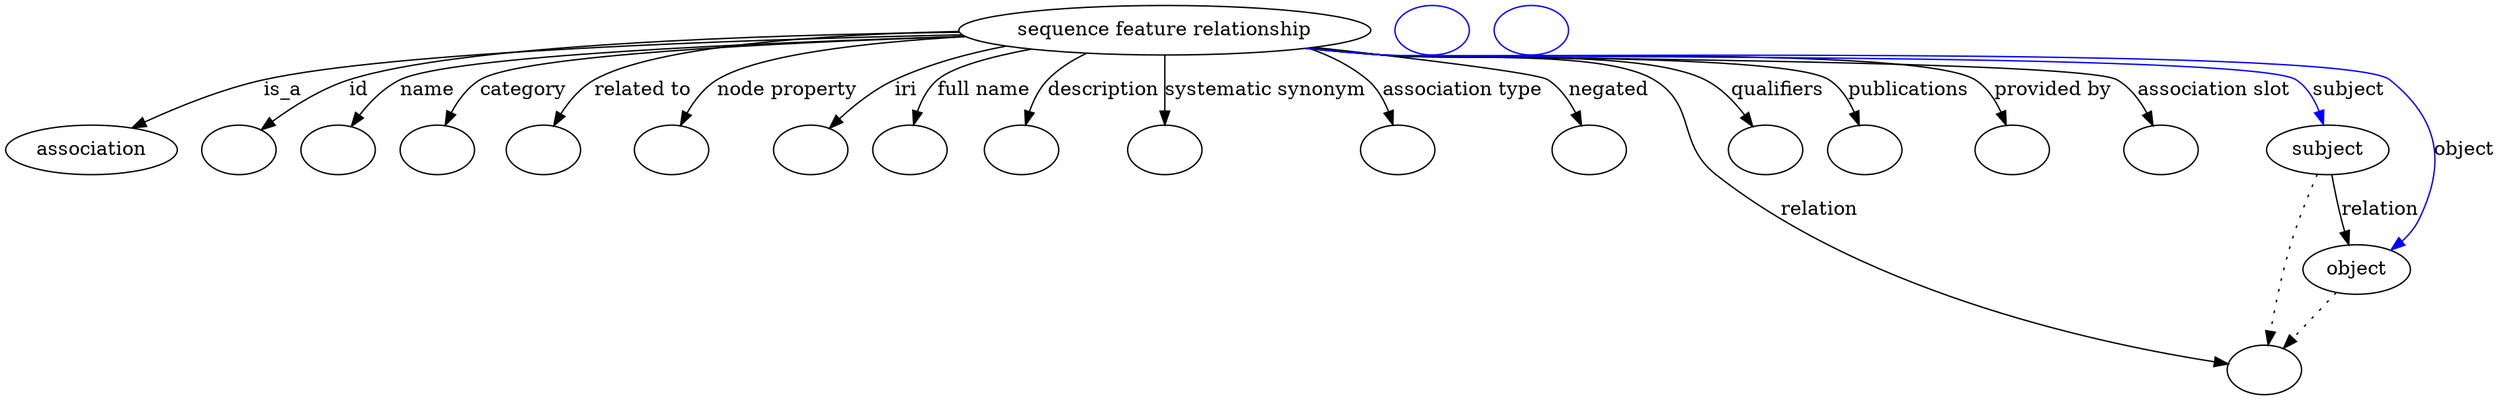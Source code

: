 digraph {
	graph [bb="0,0,1522.6,281"];
	node [label="\N"];
	"sequence feature relationship"	 [height=0.5,
		label="sequence feature relationship",
		pos="730.4,263",
		width=3.1453];
	association	 [height=0.5,
		pos="49.402,177",
		width=1.3723];
	"sequence feature relationship" -> association	 [label=is_a,
		lp="189.68,220",
		pos="e,78.951,191.51 618.82,259.76 482.19,255.08 258.92,244.97 177.85,227 146.67,220.09 113.09,206.8 88.091,195.65"];
	id	 [color=black,
		height=0.5,
		label="",
		pos="143.4,177",
		width=0.75];
	"sequence feature relationship" -> id	 [color=black,
		label=id,
		lp="245.85,220",
		pos="e,162.66,190.03 618.55,260.03 496.14,255.86 308.16,246.48 239.51,227 215.1,220.07 189.72,206.56 171.18,195.33",
		style=solid];
	name	 [color=black,
		height=0.5,
		label="",
		pos="215.4,177",
		width=0.75];
	"sequence feature relationship" -> name	 [color=black,
		label=name,
		lp="294.56,220",
		pos="e,229.98,192.62 622.08,257.64 498.73,251.03 310.18,239.15 279.08,227 263.55,220.93 248.74,209.75 237.32,199.5",
		style=solid];
	category	 [color=black,
		height=0.5,
		label="",
		pos="287.4,177",
		width=0.75];
	"sequence feature relationship" -> category	 [color=black,
		label=category,
		lp="353.5,220",
		pos="e,296.73,193.97 622.3,257.56 512.36,251.34 354.63,240.3 329.21,227 318.46,221.38 309.38,211.7 302.46,202.34",
		style=solid];
	"related to"	 [color=black,
		height=0.5,
		label="",
		pos="359.4,177",
		width=0.75];
	"sequence feature relationship" -> "related to"	 [color=black,
		label="related to",
		lp="422.64,220",
		pos="e,367.34,194.35 625.76,255.99 535.16,249.23 415.62,238.37 395.93,227 386.29,221.44 378.48,212.2 372.59,203.17",
		style=solid];
	"node property"	 [color=black,
		height=0.5,
		label="",
		pos="432.4,177",
		width=0.75];
	"sequence feature relationship" -> "node property"	 [color=black,
		label="node property",
		lp="505.47,220",
		pos="e,439.76,194.7 623.13,257.21 561.89,252.21 492.26,243.14 466.26,227 457.27,221.42 450.1,212.47 444.72,203.67",
		style=solid];
	iri	 [color=black,
		height=0.5,
		label="",
		pos="504.4,177",
		width=0.75];
	"sequence feature relationship" -> iri	 [color=black,
		label=iri,
		lp="578.62,220",
		pos="e,520.38,191.84 646.86,250.76 622.05,245.35 595.29,237.71 571.96,227 556.23,219.78 540.57,208.52 528.29,198.5",
		style=solid];
	"full name"	 [color=black,
		height=0.5,
		label="",
		pos="576.4,177",
		width=0.75];
	"sequence feature relationship" -> "full name"	 [color=black,
		label="full name",
		lp="626.03,220",
		pos="e,580.5,195.08 658.9,249.03 633.5,242.91 608.81,235.24 599.14,227 592.26,221.13 587.35,212.75 583.9,204.51",
		style=solid];
	description	 [color=black,
		height=0.5,
		label="",
		pos="648.4,177",
		width=0.75];
	"sequence feature relationship" -> description	 [color=black,
		label=description,
		lp="695.51,220",
		pos="e,650.74,195.26 687.96,246.21 679.14,241.13 670.6,234.77 664.19,227 659.04,220.75 655.56,212.8 653.22,205.09",
		style=solid];
	"systematic synonym"	 [color=black,
		height=0.5,
		label="",
		pos="730.4,177",
		width=0.75];
	"sequence feature relationship" -> "systematic synonym"	 [color=black,
		label="systematic synonym",
		lp="787.37,220",
		pos="e,730.4,195.21 730.4,244.76 730.4,233.36 730.4,218.43 730.4,205.49",
		style=solid];
	"association type"	 [color=black,
		height=0.5,
		label="",
		pos="867.4,177",
		width=0.75];
	"sequence feature relationship" -> "association type"	 [color=black,
		label="association type",
		lp="901.31,220",
		pos="e,863.48,194.95 805.83,249.51 820.17,244.28 834.18,237.04 845.4,227 852.03,221.07 856.76,212.76 860.09,204.63",
		style=solid];
	negated	 [color=black,
		height=0.5,
		label="",
		pos="980.4,177",
		width=0.75];
	"sequence feature relationship" -> negated	 [color=black,
		label=negated,
		lp="986.17,220",
		pos="e,974.32,194.56 812.01,250.45 873.38,240.89 947.42,229.02 950.4,227 958.77,221.32 965.17,212.46 969.87,203.77",
		style=solid];
	relation	 [color=black,
		height=0.5,
		label="",
		pos="1380.4,18",
		width=0.75];
	"sequence feature relationship" -> relation	 [color=black,
		label=relation,
		lp="1121.8,134",
		pos="e,1354.8,23.967 812.38,250.51 825.74,248.59 839.45,246.68 852.4,245 887.88,240.39 981.79,245.52 1012.4,227 1043.6,208.11 1030.4,\
182.35 1058.4,159 1147.5,84.829 1281.6,43.104 1344.9,26.507",
		style=solid];
	qualifiers	 [color=black,
		height=0.5,
		label="",
		pos="1094.4,177",
		width=0.75];
	"sequence feature relationship" -> qualifiers	 [color=black,
		label=qualifiers,
		lp="1094.5,220",
		pos="e,1084.4,193.98 811.36,250.41 825.04,248.47 839.11,246.58 852.4,245 896.27,239.77 1011,247.01 1050.4,227 1061.5,221.39 1071,211.71 \
1078.3,202.35",
		style=solid];
	publications	 [color=black,
		height=0.5,
		label="",
		pos="1166.4,177",
		width=0.75];
	"sequence feature relationship" -> publications	 [color=black,
		label=publications,
		lp="1177.6,220",
		pos="e,1157.1,194.07 810.67,250.22 824.56,248.28 838.88,246.44 852.4,245 912.64,238.57 1070.4,254.39 1124.4,227 1135.2,221.51 1144.4,\
211.85 1151.3,202.47",
		style=solid];
	"provided by"	 [color=black,
		height=0.5,
		label="",
		pos="1238.4,177",
		width=0.75];
	"sequence feature relationship" -> "provided by"	 [color=black,
		label="provided by",
		lp="1261,220",
		pos="e,1234.9,195.36 810,250.12 824.1,248.16 838.66,246.35 852.4,245 892.59,241.05 1181.9,249.62 1215.4,227 1223,221.84 1228.2,213.49 \
1231.6,205.08",
		style=solid];
	"association slot"	 [color=black,
		height=0.5,
		label="",
		pos="1328.4,177",
		width=0.75];
	"sequence feature relationship" -> "association slot"	 [color=black,
		label="association slot",
		lp="1354.4,220",
		pos="e,1322.6,195.03 809.66,250.06 823.86,248.1 838.55,246.3 852.4,245 901.78,240.37 1255.7,252.3 1298.4,227 1307.1,221.84 1313.6,213.1 \
1318.2,204.35",
		style=solid];
	subject	 [height=0.5,
		pos="1421.4,177",
		width=0.97656];
	"sequence feature relationship" -> subject	 [color=blue,
		label=subject,
		lp="1432.2,220",
		pos="e,1419.1,195.34 809.33,250.02 823.63,248.05 838.43,246.26 852.4,245 882.8,242.27 1376.4,244.52 1401.4,227 1408.8,221.83 1413.4,213.47 \
1416.4,205.06",
		style=solid];
	object	 [height=0.5,
		pos="1440.4,91",
		width=0.88096];
	"sequence feature relationship" -> object	 [color=blue,
		label=object,
		lp="1505.5,177",
		pos="e,1460.7,104.82 809,250.03 823.4,248.04 838.33,246.24 852.4,245 885.84,242.04 1429.9,247.67 1456.4,227 1492.3,198.98 1496.4,168.8 \
1478.4,127 1476,121.44 1472.3,116.33 1468.1,111.82",
		style=solid];
	subject -> relation	 [pos="e,1383.6,35.918 1415.1,159.26 1410.4,145.63 1404,126.27 1399.4,109 1393.8,88.005 1388.9,63.934 1385.4,45.824",
		style=dotted];
	subject -> object	 [label=relation,
		lp="1452.8,134",
		pos="e,1436.4,108.92 1425.4,158.76 1428,147.17 1431.4,131.93 1434.3,118.84"];
	"sequence feature relationship subject"	 [color=blue,
		height=0.5,
		label="",
		pos="888.4,263",
		width=0.75];
	object -> relation	 [pos="e,1393.6,33.998 1426.8,74.435 1418.9,64.781 1408.7,52.443 1399.9,41.766",
		style=dotted];
	"sequence feature relationship object"	 [color=blue,
		height=0.5,
		label="",
		pos="960.4,263",
		width=0.75];
}
